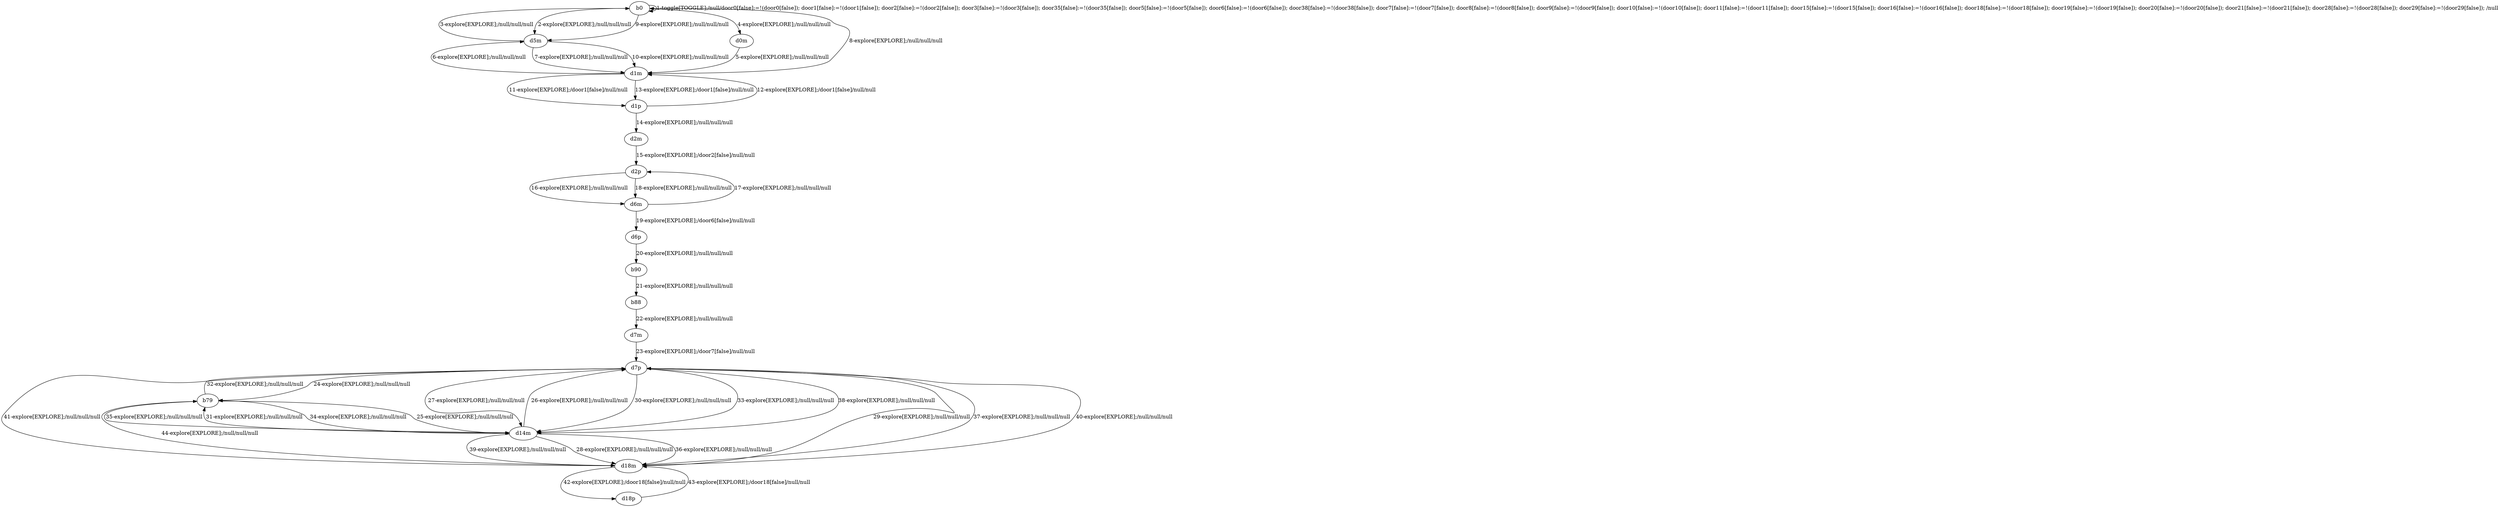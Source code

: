 # Total number of goals covered by this test: 3
# d14m --> d18m
# d18p --> d18m
# d14m --> b79

digraph g {
"b0" -> "b0" [label = "1-toggle[TOGGLE];/null/door0[false]:=!(door0[false]); door1[false]:=!(door1[false]); door2[false]:=!(door2[false]); door3[false]:=!(door3[false]); door35[false]:=!(door35[false]); door5[false]:=!(door5[false]); door6[false]:=!(door6[false]); door38[false]:=!(door38[false]); door7[false]:=!(door7[false]); door8[false]:=!(door8[false]); door9[false]:=!(door9[false]); door10[false]:=!(door10[false]); door11[false]:=!(door11[false]); door15[false]:=!(door15[false]); door16[false]:=!(door16[false]); door18[false]:=!(door18[false]); door19[false]:=!(door19[false]); door20[false]:=!(door20[false]); door21[false]:=!(door21[false]); door28[false]:=!(door28[false]); door29[false]:=!(door29[false]); /null"];
"b0" -> "d5m" [label = "2-explore[EXPLORE];/null/null/null"];
"d5m" -> "b0" [label = "3-explore[EXPLORE];/null/null/null"];
"b0" -> "d0m" [label = "4-explore[EXPLORE];/null/null/null"];
"d0m" -> "d1m" [label = "5-explore[EXPLORE];/null/null/null"];
"d1m" -> "d5m" [label = "6-explore[EXPLORE];/null/null/null"];
"d5m" -> "d1m" [label = "7-explore[EXPLORE];/null/null/null"];
"d1m" -> "b0" [label = "8-explore[EXPLORE];/null/null/null"];
"b0" -> "d5m" [label = "9-explore[EXPLORE];/null/null/null"];
"d5m" -> "d1m" [label = "10-explore[EXPLORE];/null/null/null"];
"d1m" -> "d1p" [label = "11-explore[EXPLORE];/door1[false]/null/null"];
"d1p" -> "d1m" [label = "12-explore[EXPLORE];/door1[false]/null/null"];
"d1m" -> "d1p" [label = "13-explore[EXPLORE];/door1[false]/null/null"];
"d1p" -> "d2m" [label = "14-explore[EXPLORE];/null/null/null"];
"d2m" -> "d2p" [label = "15-explore[EXPLORE];/door2[false]/null/null"];
"d2p" -> "d6m" [label = "16-explore[EXPLORE];/null/null/null"];
"d6m" -> "d2p" [label = "17-explore[EXPLORE];/null/null/null"];
"d2p" -> "d6m" [label = "18-explore[EXPLORE];/null/null/null"];
"d6m" -> "d6p" [label = "19-explore[EXPLORE];/door6[false]/null/null"];
"d6p" -> "b90" [label = "20-explore[EXPLORE];/null/null/null"];
"b90" -> "b88" [label = "21-explore[EXPLORE];/null/null/null"];
"b88" -> "d7m" [label = "22-explore[EXPLORE];/null/null/null"];
"d7m" -> "d7p" [label = "23-explore[EXPLORE];/door7[false]/null/null"];
"d7p" -> "b79" [label = "24-explore[EXPLORE];/null/null/null"];
"b79" -> "d14m" [label = "25-explore[EXPLORE];/null/null/null"];
"d14m" -> "d7p" [label = "26-explore[EXPLORE];/null/null/null"];
"d7p" -> "d14m" [label = "27-explore[EXPLORE];/null/null/null"];
"d14m" -> "d18m" [label = "28-explore[EXPLORE];/null/null/null"];
"d18m" -> "d7p" [label = "29-explore[EXPLORE];/null/null/null"];
"d7p" -> "d14m" [label = "30-explore[EXPLORE];/null/null/null"];
"d14m" -> "b79" [label = "31-explore[EXPLORE];/null/null/null"];
"b79" -> "d7p" [label = "32-explore[EXPLORE];/null/null/null"];
"d7p" -> "d14m" [label = "33-explore[EXPLORE];/null/null/null"];
"d14m" -> "b79" [label = "34-explore[EXPLORE];/null/null/null"];
"b79" -> "d14m" [label = "35-explore[EXPLORE];/null/null/null"];
"d14m" -> "d18m" [label = "36-explore[EXPLORE];/null/null/null"];
"d18m" -> "d7p" [label = "37-explore[EXPLORE];/null/null/null"];
"d7p" -> "d14m" [label = "38-explore[EXPLORE];/null/null/null"];
"d14m" -> "d18m" [label = "39-explore[EXPLORE];/null/null/null"];
"d18m" -> "d7p" [label = "40-explore[EXPLORE];/null/null/null"];
"d7p" -> "d18m" [label = "41-explore[EXPLORE];/null/null/null"];
"d18m" -> "d18p" [label = "42-explore[EXPLORE];/door18[false]/null/null"];
"d18p" -> "d18m" [label = "43-explore[EXPLORE];/door18[false]/null/null"];
"d18m" -> "b79" [label = "44-explore[EXPLORE];/null/null/null"];
}